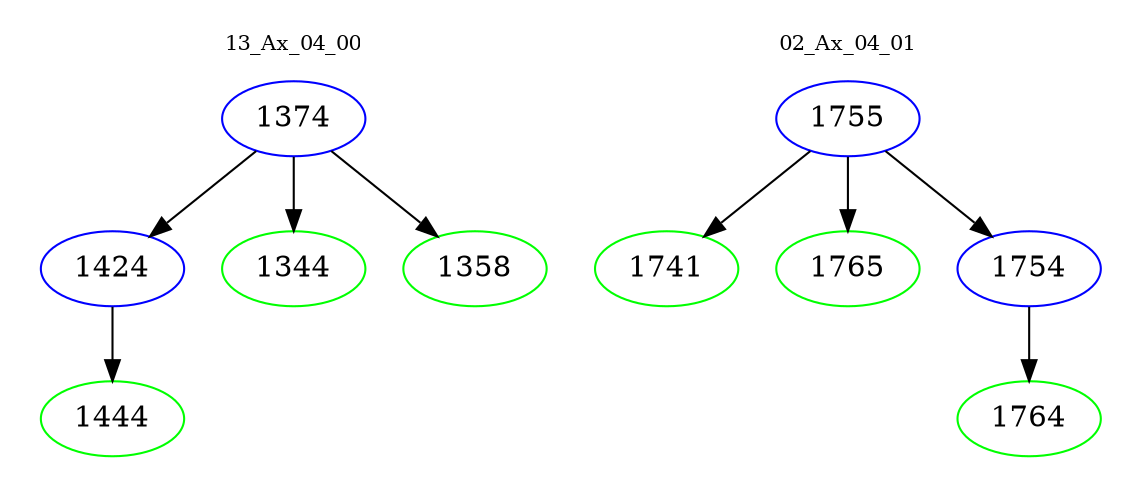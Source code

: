 digraph{
subgraph cluster_0 {
color = white
label = "13_Ax_04_00";
fontsize=10;
T0_1374 [label="1374", color="blue"]
T0_1374 -> T0_1424 [color="black"]
T0_1424 [label="1424", color="blue"]
T0_1424 -> T0_1444 [color="black"]
T0_1444 [label="1444", color="green"]
T0_1374 -> T0_1344 [color="black"]
T0_1344 [label="1344", color="green"]
T0_1374 -> T0_1358 [color="black"]
T0_1358 [label="1358", color="green"]
}
subgraph cluster_1 {
color = white
label = "02_Ax_04_01";
fontsize=10;
T1_1755 [label="1755", color="blue"]
T1_1755 -> T1_1741 [color="black"]
T1_1741 [label="1741", color="green"]
T1_1755 -> T1_1765 [color="black"]
T1_1765 [label="1765", color="green"]
T1_1755 -> T1_1754 [color="black"]
T1_1754 [label="1754", color="blue"]
T1_1754 -> T1_1764 [color="black"]
T1_1764 [label="1764", color="green"]
}
}
